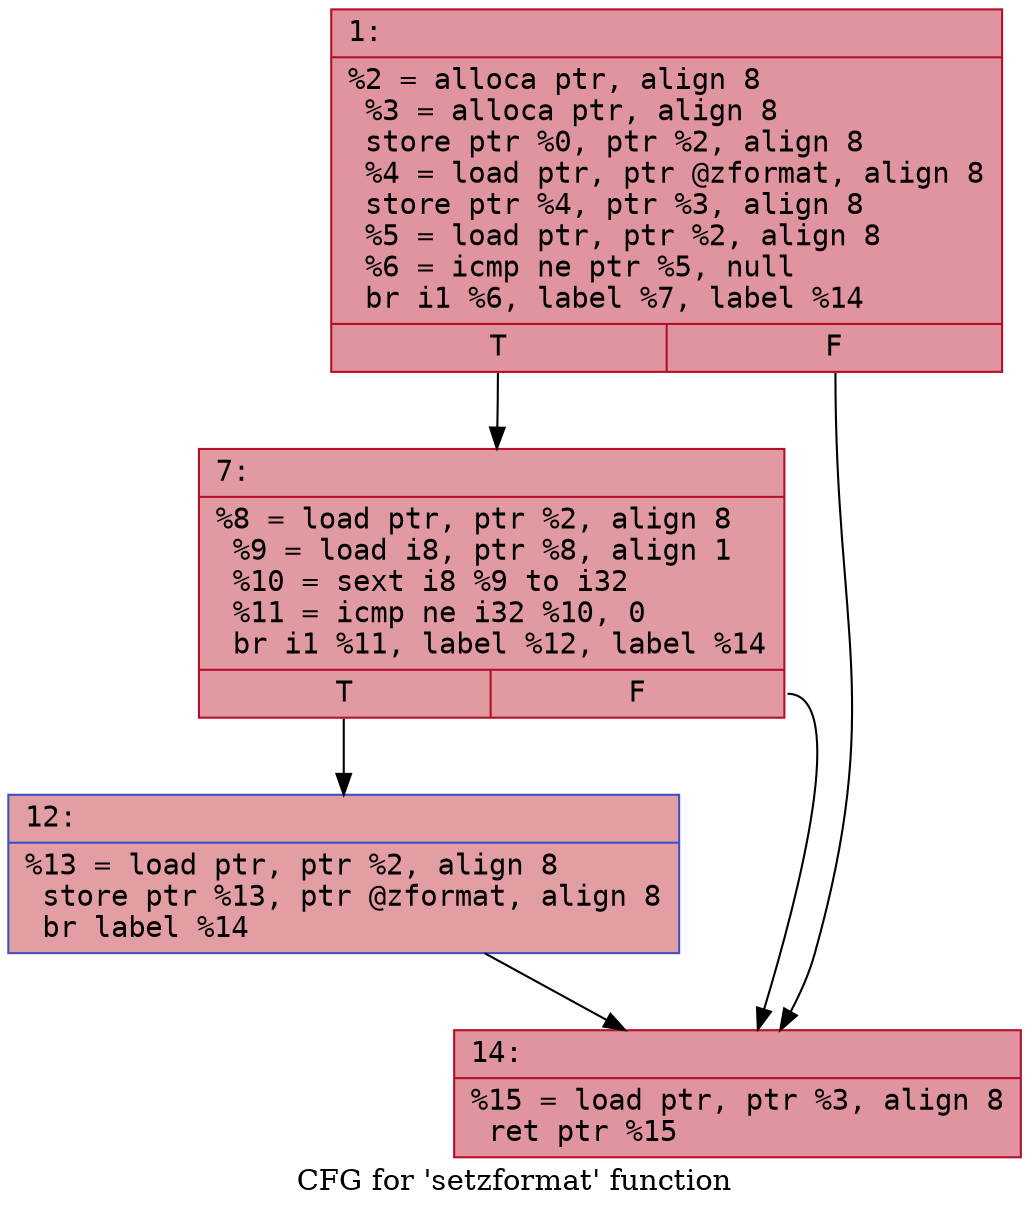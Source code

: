 digraph "CFG for 'setzformat' function" {
	label="CFG for 'setzformat' function";

	Node0x60000276cf50 [shape=record,color="#b70d28ff", style=filled, fillcolor="#b70d2870" fontname="Courier",label="{1:\l|  %2 = alloca ptr, align 8\l  %3 = alloca ptr, align 8\l  store ptr %0, ptr %2, align 8\l  %4 = load ptr, ptr @zformat, align 8\l  store ptr %4, ptr %3, align 8\l  %5 = load ptr, ptr %2, align 8\l  %6 = icmp ne ptr %5, null\l  br i1 %6, label %7, label %14\l|{<s0>T|<s1>F}}"];
	Node0x60000276cf50:s0 -> Node0x60000276cfa0[tooltip="1 -> 7\nProbability 62.50%" ];
	Node0x60000276cf50:s1 -> Node0x60000276d040[tooltip="1 -> 14\nProbability 37.50%" ];
	Node0x60000276cfa0 [shape=record,color="#b70d28ff", style=filled, fillcolor="#bb1b2c70" fontname="Courier",label="{7:\l|  %8 = load ptr, ptr %2, align 8\l  %9 = load i8, ptr %8, align 1\l  %10 = sext i8 %9 to i32\l  %11 = icmp ne i32 %10, 0\l  br i1 %11, label %12, label %14\l|{<s0>T|<s1>F}}"];
	Node0x60000276cfa0:s0 -> Node0x60000276cff0[tooltip="7 -> 12\nProbability 62.50%" ];
	Node0x60000276cfa0:s1 -> Node0x60000276d040[tooltip="7 -> 14\nProbability 37.50%" ];
	Node0x60000276cff0 [shape=record,color="#3d50c3ff", style=filled, fillcolor="#be242e70" fontname="Courier",label="{12:\l|  %13 = load ptr, ptr %2, align 8\l  store ptr %13, ptr @zformat, align 8\l  br label %14\l}"];
	Node0x60000276cff0 -> Node0x60000276d040[tooltip="12 -> 14\nProbability 100.00%" ];
	Node0x60000276d040 [shape=record,color="#b70d28ff", style=filled, fillcolor="#b70d2870" fontname="Courier",label="{14:\l|  %15 = load ptr, ptr %3, align 8\l  ret ptr %15\l}"];
}

